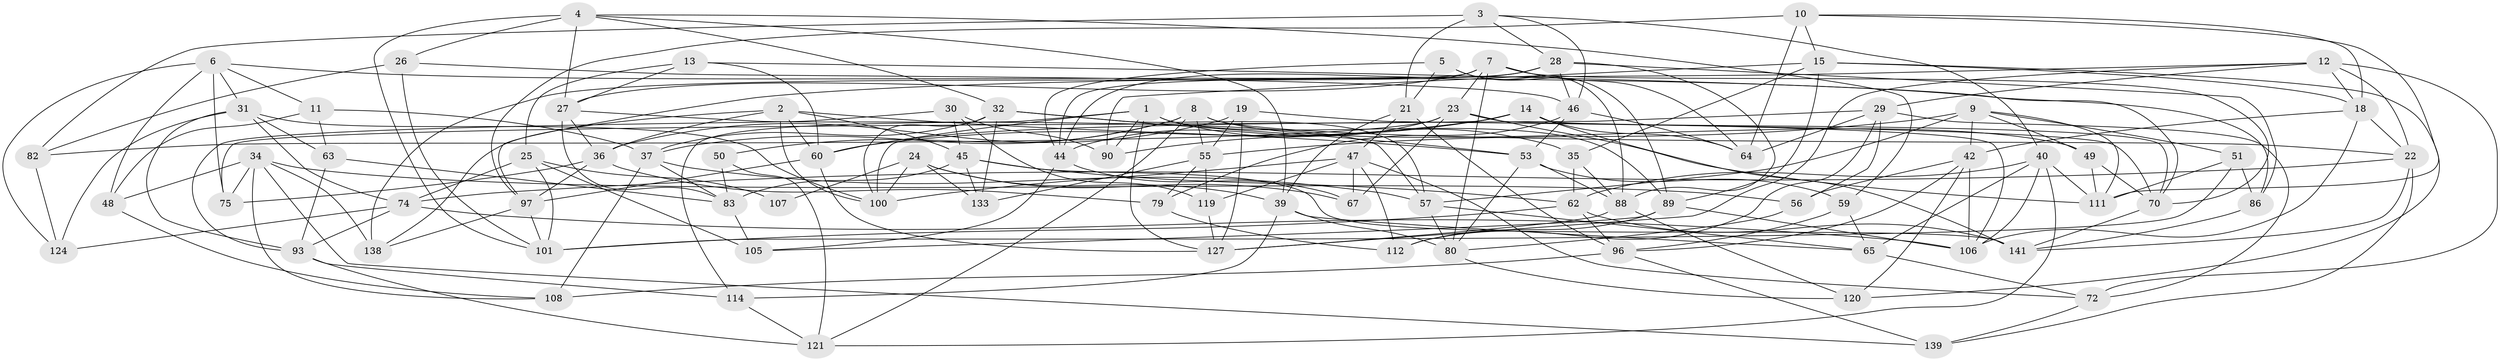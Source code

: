 // Generated by graph-tools (version 1.1) at 2025/52/02/27/25 19:52:28]
// undirected, 88 vertices, 227 edges
graph export_dot {
graph [start="1"]
  node [color=gray90,style=filled];
  1 [super="+131"];
  2 [super="+54"];
  3 [super="+20"];
  4 [super="+68"];
  5;
  6 [super="+81"];
  7 [super="+41"];
  8 [super="+103"];
  9 [super="+125"];
  10 [super="+17"];
  11;
  12 [super="+145"];
  13;
  14 [super="+16"];
  15 [super="+78"];
  18 [super="+123"];
  19;
  21 [super="+113"];
  22 [super="+33"];
  23 [super="+43"];
  24 [super="+84"];
  25 [super="+128"];
  26;
  27 [super="+109"];
  28 [super="+61"];
  29 [super="+71"];
  30;
  31 [super="+52"];
  32 [super="+66"];
  34 [super="+38"];
  35;
  36 [super="+130"];
  37 [super="+76"];
  39 [super="+122"];
  40 [super="+73"];
  42 [super="+92"];
  44 [super="+99"];
  45 [super="+69"];
  46 [super="+129"];
  47 [super="+91"];
  48;
  49;
  50;
  51;
  53 [super="+118"];
  55 [super="+95"];
  56;
  57 [super="+58"];
  59;
  60 [super="+85"];
  62 [super="+98"];
  63;
  64 [super="+102"];
  65 [super="+115"];
  67;
  70 [super="+77"];
  72 [super="+104"];
  74 [super="+126"];
  75;
  79;
  80 [super="+87"];
  82;
  83 [super="+110"];
  86;
  88 [super="+94"];
  89 [super="+134"];
  90;
  93 [super="+116"];
  96 [super="+136"];
  97 [super="+117"];
  100 [super="+132"];
  101 [super="+140"];
  105;
  106 [super="+143"];
  107;
  108;
  111 [super="+142"];
  112;
  114;
  119;
  120;
  121 [super="+137"];
  124;
  127 [super="+135"];
  133;
  138;
  139;
  141 [super="+144"];
  1 -- 35;
  1 -- 89;
  1 -- 114;
  1 -- 60;
  1 -- 90;
  1 -- 127;
  2 -- 60;
  2 -- 36;
  2 -- 100;
  2 -- 45;
  2 -- 138;
  2 -- 53;
  3 -- 40;
  3 -- 28;
  3 -- 82;
  3 -- 46;
  3 -- 21 [weight=2];
  4 -- 26;
  4 -- 59;
  4 -- 27;
  4 -- 39;
  4 -- 101;
  4 -- 32;
  5 -- 89;
  5 -- 21;
  5 -- 44;
  5 -- 88;
  6 -- 75;
  6 -- 48;
  6 -- 86;
  6 -- 11;
  6 -- 124;
  6 -- 31;
  7 -- 44;
  7 -- 70;
  7 -- 80;
  7 -- 64;
  7 -- 23;
  7 -- 27;
  8 -- 49;
  8 -- 50;
  8 -- 55;
  8 -- 22;
  8 -- 121;
  8 -- 37;
  9 -- 51;
  9 -- 55;
  9 -- 49;
  9 -- 111;
  9 -- 42;
  9 -- 57;
  10 -- 64 [weight=2];
  10 -- 18;
  10 -- 111;
  10 -- 15;
  10 -- 97;
  11 -- 63;
  11 -- 48;
  11 -- 37;
  12 -- 22;
  12 -- 127;
  12 -- 97;
  12 -- 72;
  12 -- 18;
  12 -- 29;
  13 -- 27;
  13 -- 25;
  13 -- 60;
  13 -- 70;
  14 -- 70;
  14 -- 75;
  14 -- 64;
  14 -- 90;
  14 -- 60;
  14 -- 141;
  15 -- 90;
  15 -- 120;
  15 -- 89;
  15 -- 18;
  15 -- 35;
  18 -- 106;
  18 -- 22;
  18 -- 42;
  19 -- 70;
  19 -- 55;
  19 -- 127;
  19 -- 36;
  21 -- 47;
  21 -- 96;
  21 -- 39;
  22 -- 74;
  22 -- 139;
  22 -- 141;
  23 -- 111;
  23 -- 82;
  23 -- 44;
  23 -- 106;
  23 -- 67;
  24 -- 100;
  24 -- 107 [weight=2];
  24 -- 133;
  24 -- 67;
  24 -- 39;
  25 -- 107 [weight=2];
  25 -- 74;
  25 -- 105;
  25 -- 101;
  26 -- 82;
  26 -- 101;
  26 -- 46;
  27 -- 36;
  27 -- 57;
  27 -- 83;
  28 -- 88;
  28 -- 86;
  28 -- 138;
  28 -- 46;
  28 -- 44;
  29 -- 72;
  29 -- 100;
  29 -- 64;
  29 -- 56;
  29 -- 112;
  30 -- 119;
  30 -- 90;
  30 -- 45;
  30 -- 93;
  31 -- 74;
  31 -- 63;
  31 -- 124;
  31 -- 93;
  31 -- 100;
  32 -- 53;
  32 -- 37;
  32 -- 100;
  32 -- 133;
  32 -- 57;
  34 -- 138;
  34 -- 48;
  34 -- 56;
  34 -- 108;
  34 -- 75;
  34 -- 139;
  35 -- 88;
  35 -- 62;
  36 -- 75;
  36 -- 79;
  36 -- 97;
  37 -- 57;
  37 -- 108;
  37 -- 83;
  39 -- 80;
  39 -- 114;
  39 -- 65;
  40 -- 106;
  40 -- 65;
  40 -- 121;
  40 -- 62;
  40 -- 111;
  42 -- 96;
  42 -- 56;
  42 -- 106;
  42 -- 120;
  44 -- 105;
  44 -- 67;
  45 -- 133;
  45 -- 62;
  45 -- 83;
  45 -- 141;
  46 -- 79;
  46 -- 64;
  46 -- 53;
  47 -- 67;
  47 -- 100;
  47 -- 112;
  47 -- 119;
  47 -- 72;
  48 -- 108;
  49 -- 111;
  49 -- 70;
  50 -- 83;
  50 -- 121 [weight=2];
  51 -- 111;
  51 -- 86;
  51 -- 101;
  53 -- 59;
  53 -- 80;
  53 -- 88;
  55 -- 119;
  55 -- 133;
  55 -- 79;
  56 -- 80;
  57 -- 65;
  57 -- 80;
  59 -- 65;
  59 -- 96;
  60 -- 127;
  60 -- 97;
  62 -- 141;
  62 -- 101;
  62 -- 96;
  63 -- 83;
  63 -- 93;
  65 -- 72 [weight=2];
  70 -- 141;
  72 -- 139;
  74 -- 124;
  74 -- 106;
  74 -- 93;
  79 -- 112;
  80 -- 120;
  82 -- 124;
  83 -- 105;
  86 -- 141;
  88 -- 120;
  88 -- 127;
  89 -- 112;
  89 -- 106;
  89 -- 105;
  93 -- 114;
  93 -- 121;
  96 -- 108;
  96 -- 139;
  97 -- 138;
  97 -- 101;
  114 -- 121;
  119 -- 127;
}

